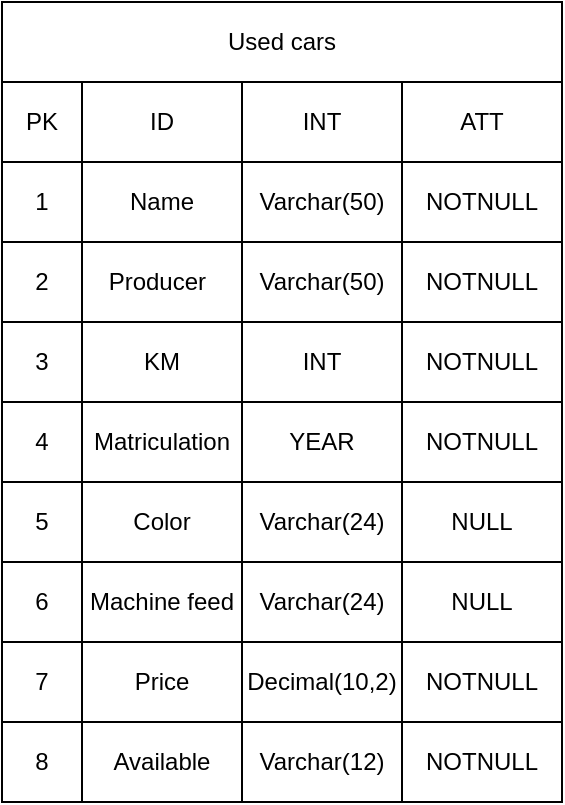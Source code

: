 <mxfile version="21.5.0" type="device">
  <diagram name="Pagina-1" id="_v1tS2ZGX0zfbvXEzhTN">
    <mxGraphModel dx="2082" dy="502" grid="1" gridSize="10" guides="1" tooltips="1" connect="1" arrows="1" fold="1" page="1" pageScale="1" pageWidth="827" pageHeight="1169" math="0" shadow="0">
      <root>
        <mxCell id="0" />
        <mxCell id="1" parent="0" />
        <mxCell id="e9lFJIuvrCU6QxSp4C9m-2" value="PK" style="whiteSpace=wrap;html=1;" vertex="1" parent="1">
          <mxGeometry x="-40" y="80" width="40" height="40" as="geometry" />
        </mxCell>
        <mxCell id="e9lFJIuvrCU6QxSp4C9m-4" value="ATT" style="whiteSpace=wrap;html=1;" vertex="1" parent="1">
          <mxGeometry x="160" y="80" width="80" height="40" as="geometry" />
        </mxCell>
        <mxCell id="e9lFJIuvrCU6QxSp4C9m-6" value="ID" style="whiteSpace=wrap;html=1;" vertex="1" parent="1">
          <mxGeometry y="80" width="80" height="40" as="geometry" />
        </mxCell>
        <mxCell id="e9lFJIuvrCU6QxSp4C9m-7" value="INT" style="whiteSpace=wrap;html=1;" vertex="1" parent="1">
          <mxGeometry x="80" y="80" width="80" height="40" as="geometry" />
        </mxCell>
        <mxCell id="e9lFJIuvrCU6QxSp4C9m-23" value="1" style="rounded=0;whiteSpace=wrap;html=1;" vertex="1" parent="1">
          <mxGeometry x="-40" y="120" width="40" height="40" as="geometry" />
        </mxCell>
        <mxCell id="e9lFJIuvrCU6QxSp4C9m-24" value="2" style="rounded=0;whiteSpace=wrap;html=1;" vertex="1" parent="1">
          <mxGeometry x="-40" y="160" width="40" height="40" as="geometry" />
        </mxCell>
        <mxCell id="e9lFJIuvrCU6QxSp4C9m-25" value="3" style="rounded=0;whiteSpace=wrap;html=1;" vertex="1" parent="1">
          <mxGeometry x="-40" y="200" width="40" height="40" as="geometry" />
        </mxCell>
        <mxCell id="e9lFJIuvrCU6QxSp4C9m-26" value="4" style="rounded=0;whiteSpace=wrap;html=1;" vertex="1" parent="1">
          <mxGeometry x="-40" y="240" width="40" height="40" as="geometry" />
        </mxCell>
        <mxCell id="e9lFJIuvrCU6QxSp4C9m-27" value="5" style="rounded=0;whiteSpace=wrap;html=1;" vertex="1" parent="1">
          <mxGeometry x="-40" y="280" width="40" height="40" as="geometry" />
        </mxCell>
        <mxCell id="e9lFJIuvrCU6QxSp4C9m-28" value="6" style="rounded=0;whiteSpace=wrap;html=1;" vertex="1" parent="1">
          <mxGeometry x="-40" y="320" width="40" height="40" as="geometry" />
        </mxCell>
        <mxCell id="e9lFJIuvrCU6QxSp4C9m-29" value="7" style="rounded=0;whiteSpace=wrap;html=1;" vertex="1" parent="1">
          <mxGeometry x="-40" y="360" width="40" height="40" as="geometry" />
        </mxCell>
        <mxCell id="e9lFJIuvrCU6QxSp4C9m-30" value="Name" style="rounded=0;whiteSpace=wrap;html=1;" vertex="1" parent="1">
          <mxGeometry y="120" width="80" height="40" as="geometry" />
        </mxCell>
        <mxCell id="e9lFJIuvrCU6QxSp4C9m-31" value="Producer&lt;span style=&quot;white-space: pre;&quot;&gt;&#x9;&lt;/span&gt;" style="rounded=0;whiteSpace=wrap;html=1;" vertex="1" parent="1">
          <mxGeometry y="160" width="80" height="40" as="geometry" />
        </mxCell>
        <mxCell id="e9lFJIuvrCU6QxSp4C9m-32" value="KM" style="rounded=0;whiteSpace=wrap;html=1;" vertex="1" parent="1">
          <mxGeometry y="200" width="80" height="40" as="geometry" />
        </mxCell>
        <mxCell id="e9lFJIuvrCU6QxSp4C9m-33" value="Matriculation" style="rounded=0;whiteSpace=wrap;html=1;" vertex="1" parent="1">
          <mxGeometry y="240" width="80" height="40" as="geometry" />
        </mxCell>
        <mxCell id="e9lFJIuvrCU6QxSp4C9m-34" value="Color" style="rounded=0;whiteSpace=wrap;html=1;" vertex="1" parent="1">
          <mxGeometry y="280" width="80" height="40" as="geometry" />
        </mxCell>
        <mxCell id="e9lFJIuvrCU6QxSp4C9m-35" value="Price" style="rounded=0;whiteSpace=wrap;html=1;" vertex="1" parent="1">
          <mxGeometry y="360" width="80" height="40" as="geometry" />
        </mxCell>
        <mxCell id="e9lFJIuvrCU6QxSp4C9m-36" value="Available" style="rounded=0;whiteSpace=wrap;html=1;" vertex="1" parent="1">
          <mxGeometry y="400" width="80" height="40" as="geometry" />
        </mxCell>
        <mxCell id="e9lFJIuvrCU6QxSp4C9m-37" value="Used cars" style="rounded=0;whiteSpace=wrap;html=1;" vertex="1" parent="1">
          <mxGeometry x="-40" y="40" width="280" height="40" as="geometry" />
        </mxCell>
        <mxCell id="e9lFJIuvrCU6QxSp4C9m-39" value="8" style="rounded=0;whiteSpace=wrap;html=1;" vertex="1" parent="1">
          <mxGeometry x="-40" y="400" width="40" height="40" as="geometry" />
        </mxCell>
        <mxCell id="e9lFJIuvrCU6QxSp4C9m-41" value="Machine feed" style="rounded=0;whiteSpace=wrap;html=1;" vertex="1" parent="1">
          <mxGeometry y="320" width="80" height="40" as="geometry" />
        </mxCell>
        <mxCell id="e9lFJIuvrCU6QxSp4C9m-42" value="Varchar(50)" style="rounded=0;whiteSpace=wrap;html=1;" vertex="1" parent="1">
          <mxGeometry x="80" y="120" width="80" height="40" as="geometry" />
        </mxCell>
        <mxCell id="e9lFJIuvrCU6QxSp4C9m-44" style="edgeStyle=none;rounded=0;orthogonalLoop=1;jettySize=auto;html=1;exitX=0.5;exitY=1;exitDx=0;exitDy=0;" edge="1" parent="1" source="e9lFJIuvrCU6QxSp4C9m-42" target="e9lFJIuvrCU6QxSp4C9m-42">
          <mxGeometry relative="1" as="geometry" />
        </mxCell>
        <mxCell id="e9lFJIuvrCU6QxSp4C9m-45" value="Varchar(50)" style="rounded=0;whiteSpace=wrap;html=1;" vertex="1" parent="1">
          <mxGeometry x="80" y="160" width="80" height="40" as="geometry" />
        </mxCell>
        <mxCell id="e9lFJIuvrCU6QxSp4C9m-46" value="INT" style="rounded=0;whiteSpace=wrap;html=1;" vertex="1" parent="1">
          <mxGeometry x="80" y="200" width="80" height="40" as="geometry" />
        </mxCell>
        <mxCell id="e9lFJIuvrCU6QxSp4C9m-47" value="YEAR" style="rounded=0;whiteSpace=wrap;html=1;" vertex="1" parent="1">
          <mxGeometry x="80" y="240" width="80" height="40" as="geometry" />
        </mxCell>
        <mxCell id="e9lFJIuvrCU6QxSp4C9m-48" value="Varchar(24)" style="rounded=0;whiteSpace=wrap;html=1;" vertex="1" parent="1">
          <mxGeometry x="80" y="280" width="80" height="40" as="geometry" />
        </mxCell>
        <mxCell id="e9lFJIuvrCU6QxSp4C9m-50" value="Varchar(24)" style="rounded=0;whiteSpace=wrap;html=1;" vertex="1" parent="1">
          <mxGeometry x="80" y="320" width="80" height="40" as="geometry" />
        </mxCell>
        <mxCell id="e9lFJIuvrCU6QxSp4C9m-51" value="Decimal(10,2)" style="rounded=0;whiteSpace=wrap;html=1;" vertex="1" parent="1">
          <mxGeometry x="80" y="360" width="80" height="40" as="geometry" />
        </mxCell>
        <mxCell id="e9lFJIuvrCU6QxSp4C9m-52" value="Varchar(12)" style="rounded=0;whiteSpace=wrap;html=1;" vertex="1" parent="1">
          <mxGeometry x="80" y="400" width="80" height="40" as="geometry" />
        </mxCell>
        <mxCell id="e9lFJIuvrCU6QxSp4C9m-53" value="NOTNULL" style="rounded=0;whiteSpace=wrap;html=1;" vertex="1" parent="1">
          <mxGeometry x="160" y="120" width="80" height="40" as="geometry" />
        </mxCell>
        <mxCell id="e9lFJIuvrCU6QxSp4C9m-54" value="NOTNULL" style="rounded=0;whiteSpace=wrap;html=1;" vertex="1" parent="1">
          <mxGeometry x="160" y="160" width="80" height="40" as="geometry" />
        </mxCell>
        <mxCell id="e9lFJIuvrCU6QxSp4C9m-55" value="NOTNULL" style="rounded=0;whiteSpace=wrap;html=1;" vertex="1" parent="1">
          <mxGeometry x="160" y="200" width="80" height="40" as="geometry" />
        </mxCell>
        <mxCell id="e9lFJIuvrCU6QxSp4C9m-56" value="NOTNULL" style="rounded=0;whiteSpace=wrap;html=1;" vertex="1" parent="1">
          <mxGeometry x="160" y="240" width="80" height="40" as="geometry" />
        </mxCell>
        <mxCell id="e9lFJIuvrCU6QxSp4C9m-57" value="NULL" style="rounded=0;whiteSpace=wrap;html=1;" vertex="1" parent="1">
          <mxGeometry x="160" y="280" width="80" height="40" as="geometry" />
        </mxCell>
        <mxCell id="e9lFJIuvrCU6QxSp4C9m-58" value="NULL" style="rounded=0;whiteSpace=wrap;html=1;" vertex="1" parent="1">
          <mxGeometry x="160" y="320" width="80" height="40" as="geometry" />
        </mxCell>
        <mxCell id="e9lFJIuvrCU6QxSp4C9m-59" value="NOTNULL" style="rounded=0;whiteSpace=wrap;html=1;" vertex="1" parent="1">
          <mxGeometry x="160" y="360" width="80" height="40" as="geometry" />
        </mxCell>
        <mxCell id="e9lFJIuvrCU6QxSp4C9m-60" value="NOTNULL" style="rounded=0;whiteSpace=wrap;html=1;" vertex="1" parent="1">
          <mxGeometry x="160" y="400" width="80" height="40" as="geometry" />
        </mxCell>
      </root>
    </mxGraphModel>
  </diagram>
</mxfile>
